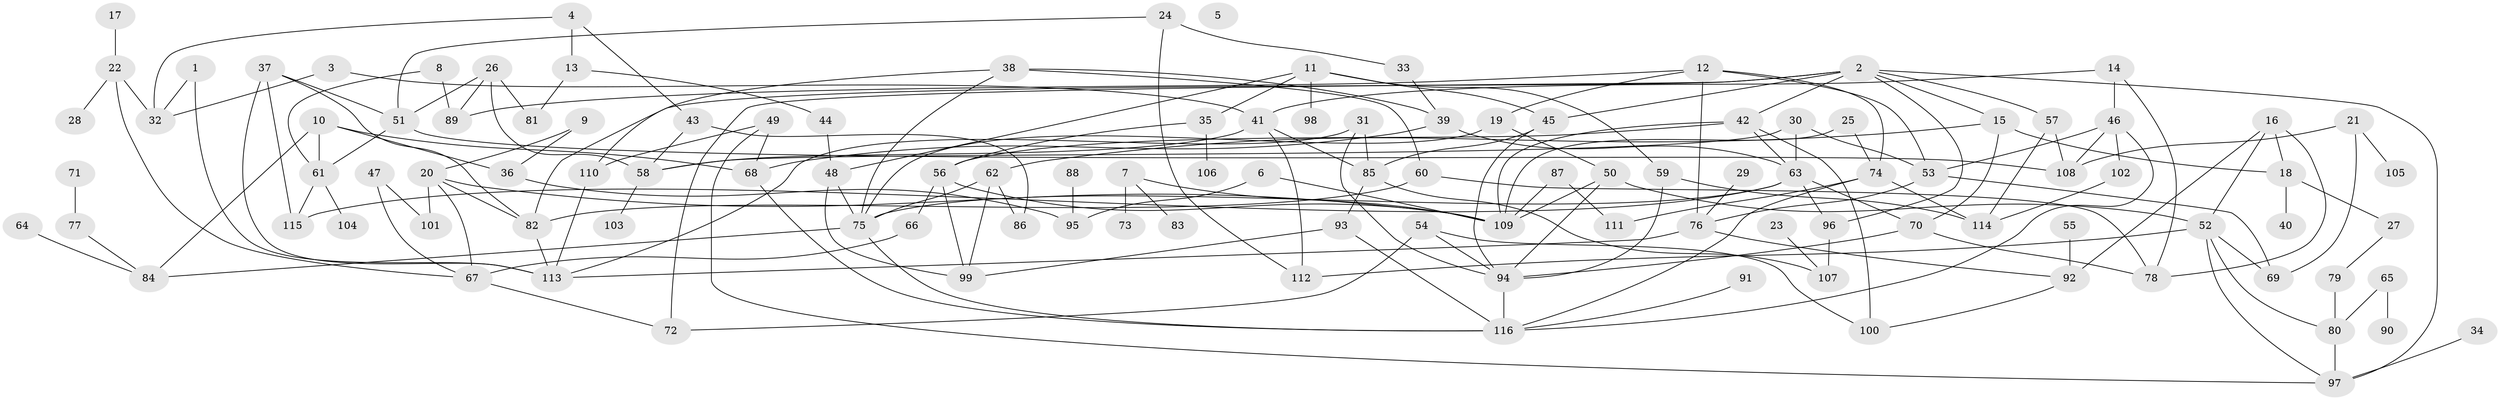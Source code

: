 // Generated by graph-tools (version 1.1) at 2025/13/03/09/25 04:13:00]
// undirected, 116 vertices, 188 edges
graph export_dot {
graph [start="1"]
  node [color=gray90,style=filled];
  1;
  2;
  3;
  4;
  5;
  6;
  7;
  8;
  9;
  10;
  11;
  12;
  13;
  14;
  15;
  16;
  17;
  18;
  19;
  20;
  21;
  22;
  23;
  24;
  25;
  26;
  27;
  28;
  29;
  30;
  31;
  32;
  33;
  34;
  35;
  36;
  37;
  38;
  39;
  40;
  41;
  42;
  43;
  44;
  45;
  46;
  47;
  48;
  49;
  50;
  51;
  52;
  53;
  54;
  55;
  56;
  57;
  58;
  59;
  60;
  61;
  62;
  63;
  64;
  65;
  66;
  67;
  68;
  69;
  70;
  71;
  72;
  73;
  74;
  75;
  76;
  77;
  78;
  79;
  80;
  81;
  82;
  83;
  84;
  85;
  86;
  87;
  88;
  89;
  90;
  91;
  92;
  93;
  94;
  95;
  96;
  97;
  98;
  99;
  100;
  101;
  102;
  103;
  104;
  105;
  106;
  107;
  108;
  109;
  110;
  111;
  112;
  113;
  114;
  115;
  116;
  1 -- 32;
  1 -- 113;
  2 -- 15;
  2 -- 42;
  2 -- 45;
  2 -- 57;
  2 -- 72;
  2 -- 82;
  2 -- 96;
  2 -- 97;
  3 -- 32;
  3 -- 41;
  4 -- 13;
  4 -- 32;
  4 -- 43;
  6 -- 95;
  6 -- 109;
  7 -- 73;
  7 -- 83;
  7 -- 109;
  8 -- 61;
  8 -- 89;
  9 -- 20;
  9 -- 36;
  10 -- 36;
  10 -- 61;
  10 -- 68;
  10 -- 84;
  11 -- 35;
  11 -- 45;
  11 -- 48;
  11 -- 59;
  11 -- 98;
  12 -- 19;
  12 -- 53;
  12 -- 74;
  12 -- 76;
  12 -- 89;
  13 -- 44;
  13 -- 81;
  14 -- 41;
  14 -- 46;
  14 -- 78;
  15 -- 18;
  15 -- 62;
  15 -- 70;
  16 -- 18;
  16 -- 52;
  16 -- 78;
  16 -- 92;
  17 -- 22;
  18 -- 27;
  18 -- 40;
  19 -- 50;
  19 -- 75;
  20 -- 67;
  20 -- 82;
  20 -- 101;
  20 -- 109;
  21 -- 69;
  21 -- 105;
  21 -- 108;
  22 -- 28;
  22 -- 32;
  22 -- 67;
  23 -- 107;
  24 -- 33;
  24 -- 51;
  24 -- 112;
  25 -- 74;
  25 -- 109;
  26 -- 51;
  26 -- 58;
  26 -- 81;
  26 -- 89;
  27 -- 79;
  29 -- 76;
  30 -- 53;
  30 -- 58;
  30 -- 63;
  31 -- 85;
  31 -- 94;
  31 -- 113;
  33 -- 39;
  34 -- 97;
  35 -- 56;
  35 -- 106;
  36 -- 95;
  37 -- 51;
  37 -- 82;
  37 -- 113;
  37 -- 115;
  38 -- 39;
  38 -- 60;
  38 -- 75;
  38 -- 110;
  39 -- 63;
  39 -- 68;
  41 -- 58;
  41 -- 85;
  41 -- 112;
  42 -- 56;
  42 -- 63;
  42 -- 100;
  42 -- 109;
  43 -- 58;
  43 -- 86;
  44 -- 48;
  45 -- 85;
  45 -- 94;
  46 -- 53;
  46 -- 102;
  46 -- 108;
  46 -- 116;
  47 -- 67;
  47 -- 101;
  48 -- 75;
  48 -- 99;
  49 -- 68;
  49 -- 97;
  49 -- 110;
  50 -- 52;
  50 -- 94;
  50 -- 109;
  51 -- 61;
  51 -- 108;
  52 -- 69;
  52 -- 80;
  52 -- 97;
  52 -- 112;
  53 -- 69;
  53 -- 76;
  54 -- 72;
  54 -- 94;
  54 -- 100;
  55 -- 92;
  56 -- 66;
  56 -- 99;
  56 -- 109;
  57 -- 108;
  57 -- 114;
  58 -- 103;
  59 -- 94;
  59 -- 114;
  60 -- 78;
  60 -- 82;
  61 -- 104;
  61 -- 115;
  62 -- 75;
  62 -- 86;
  62 -- 99;
  63 -- 70;
  63 -- 75;
  63 -- 96;
  63 -- 115;
  64 -- 84;
  65 -- 80;
  65 -- 90;
  66 -- 67;
  67 -- 72;
  68 -- 116;
  70 -- 78;
  70 -- 94;
  71 -- 77;
  74 -- 111;
  74 -- 114;
  74 -- 116;
  75 -- 84;
  75 -- 116;
  76 -- 92;
  76 -- 113;
  77 -- 84;
  79 -- 80;
  80 -- 97;
  82 -- 113;
  85 -- 93;
  85 -- 107;
  87 -- 109;
  87 -- 111;
  88 -- 95;
  91 -- 116;
  92 -- 100;
  93 -- 99;
  93 -- 116;
  94 -- 116;
  96 -- 107;
  102 -- 114;
  110 -- 113;
}
